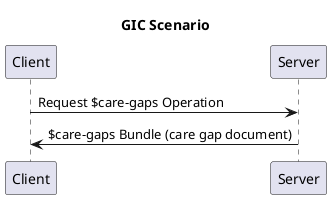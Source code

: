 @startuml GIC_Scenario
title GIC Scenario

participant "Client" as Client
participant "Server" as Server

Client -> Server: Request $care-gaps Operation
Server -> Client: $care-gaps Bundle (care gap document)

@enduml
